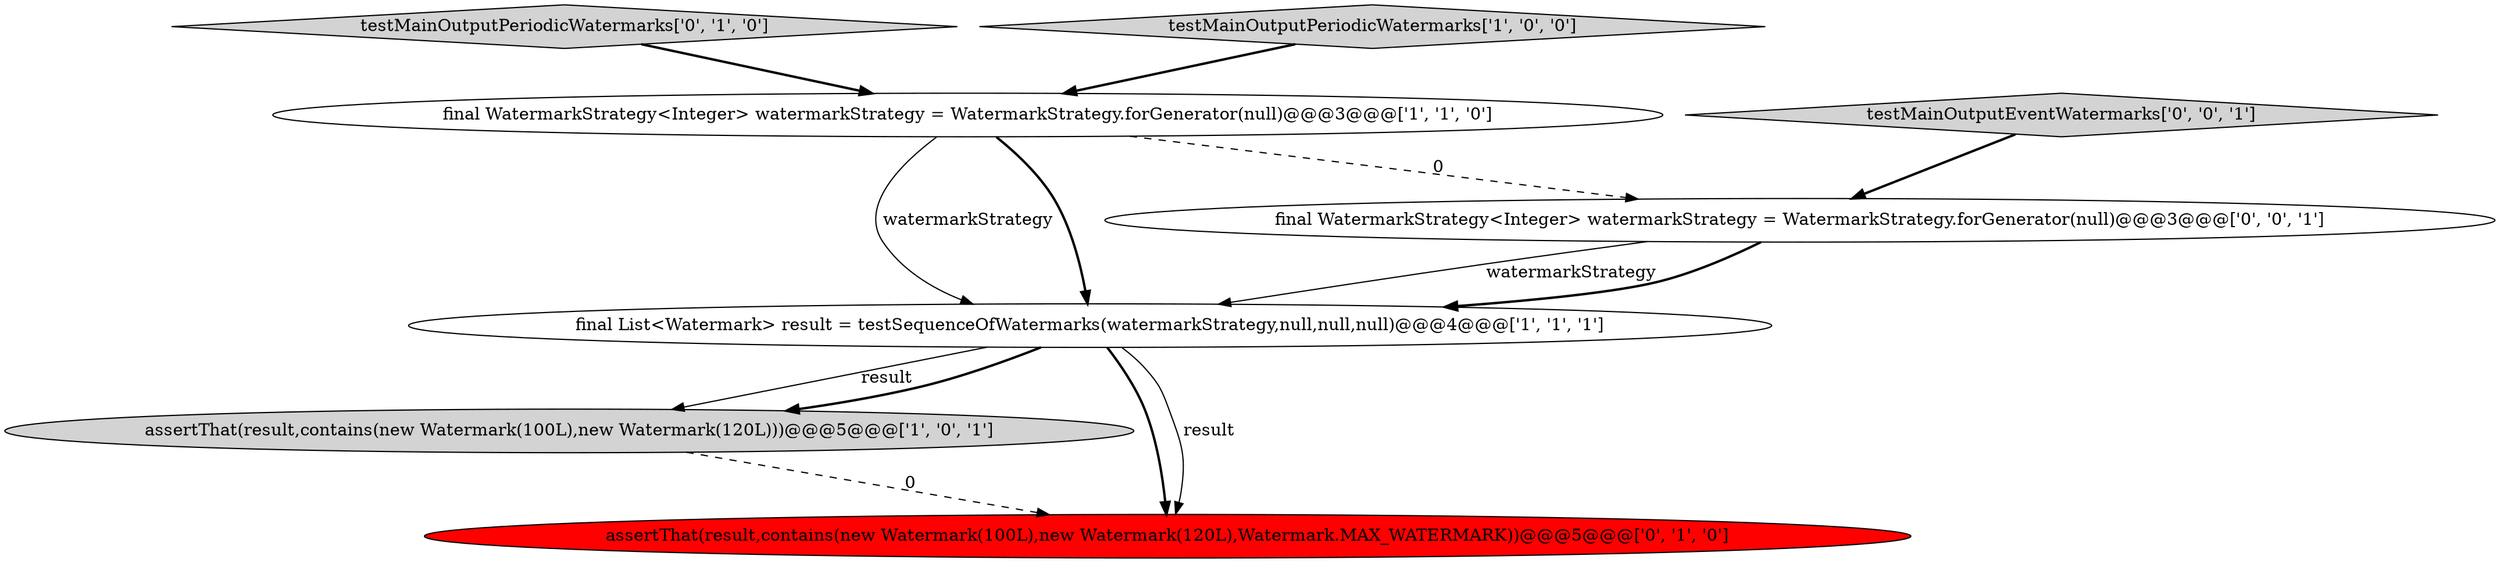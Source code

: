 digraph {
4 [style = filled, label = "testMainOutputPeriodicWatermarks['0', '1', '0']", fillcolor = lightgray, shape = diamond image = "AAA0AAABBB2BBB"];
7 [style = filled, label = "final WatermarkStrategy<Integer> watermarkStrategy = WatermarkStrategy.forGenerator(null)@@@3@@@['0', '0', '1']", fillcolor = white, shape = ellipse image = "AAA0AAABBB3BBB"];
6 [style = filled, label = "testMainOutputEventWatermarks['0', '0', '1']", fillcolor = lightgray, shape = diamond image = "AAA0AAABBB3BBB"];
1 [style = filled, label = "final WatermarkStrategy<Integer> watermarkStrategy = WatermarkStrategy.forGenerator(null)@@@3@@@['1', '1', '0']", fillcolor = white, shape = ellipse image = "AAA0AAABBB1BBB"];
3 [style = filled, label = "final List<Watermark> result = testSequenceOfWatermarks(watermarkStrategy,null,null,null)@@@4@@@['1', '1', '1']", fillcolor = white, shape = ellipse image = "AAA0AAABBB1BBB"];
0 [style = filled, label = "testMainOutputPeriodicWatermarks['1', '0', '0']", fillcolor = lightgray, shape = diamond image = "AAA0AAABBB1BBB"];
2 [style = filled, label = "assertThat(result,contains(new Watermark(100L),new Watermark(120L)))@@@5@@@['1', '0', '1']", fillcolor = lightgray, shape = ellipse image = "AAA0AAABBB1BBB"];
5 [style = filled, label = "assertThat(result,contains(new Watermark(100L),new Watermark(120L),Watermark.MAX_WATERMARK))@@@5@@@['0', '1', '0']", fillcolor = red, shape = ellipse image = "AAA1AAABBB2BBB"];
3->2 [style = solid, label="result"];
1->3 [style = solid, label="watermarkStrategy"];
1->3 [style = bold, label=""];
7->3 [style = solid, label="watermarkStrategy"];
2->5 [style = dashed, label="0"];
3->5 [style = bold, label=""];
4->1 [style = bold, label=""];
1->7 [style = dashed, label="0"];
3->2 [style = bold, label=""];
6->7 [style = bold, label=""];
0->1 [style = bold, label=""];
7->3 [style = bold, label=""];
3->5 [style = solid, label="result"];
}
